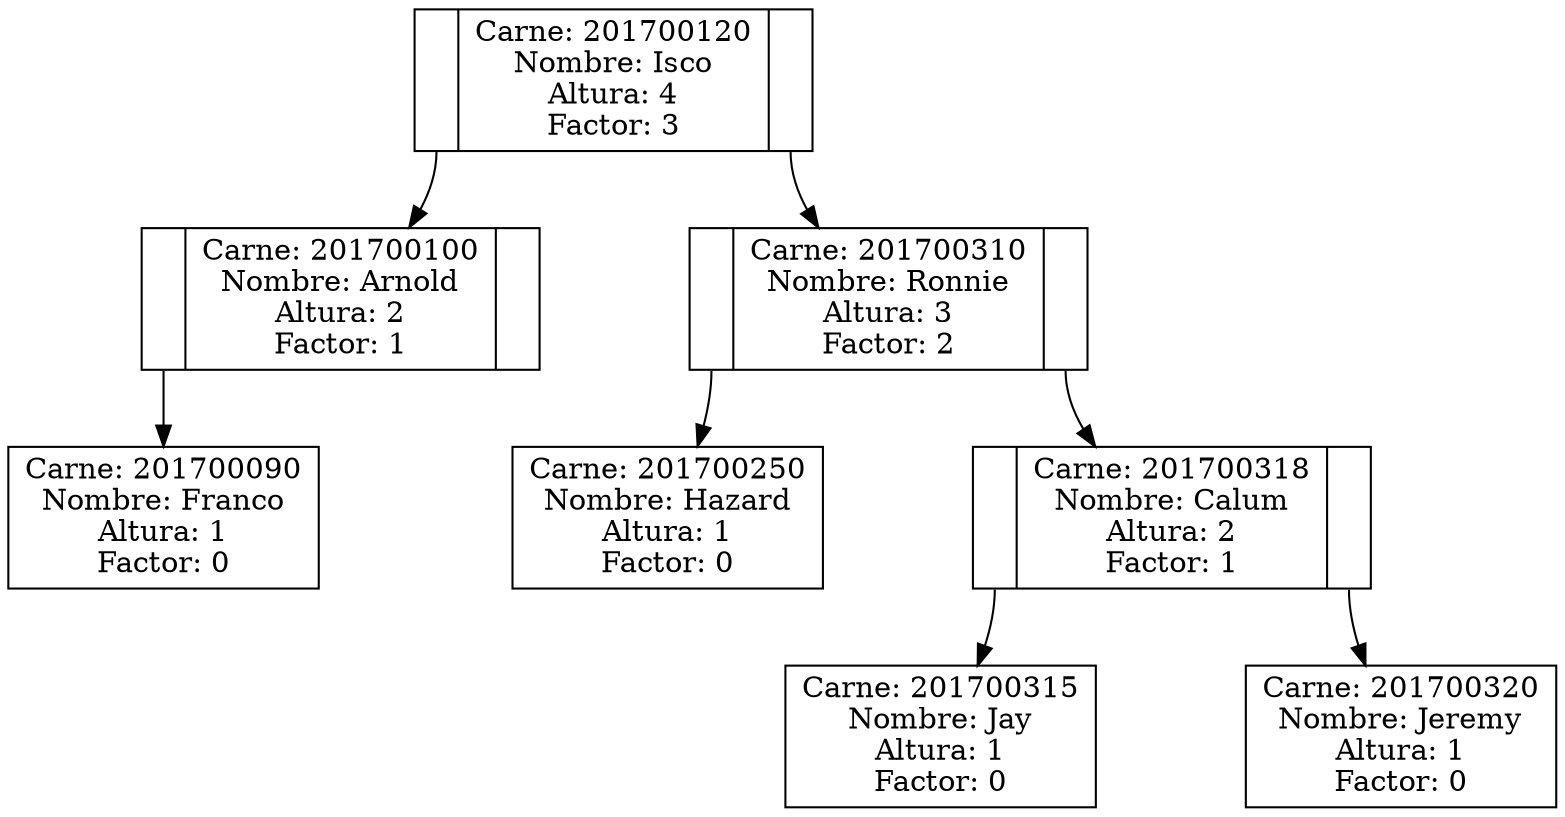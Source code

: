 digraph grafico{
node [shape = record];
graph [nodesep = 1];
rankdir=TB;
"201700120"[label= "<C0>| Carne: 201700120\nNombre: Isco\nAltura: 4\nFactor: 3|<C1>"];
"201700100"[label= "<C0>| Carne: 201700100\nNombre: Arnold\nAltura: 2\nFactor: 1|<C1>"];
"201700090"[label= "Carne: 201700090\nNombre: Franco\nAltura: 1\nFactor: 0"];
"201700100":C0->"201700090";
{rank=same; "201700090" }
"201700120":C0->"201700100";
"201700310"[label= "<C0>| Carne: 201700310\nNombre: Ronnie\nAltura: 3\nFactor: 2|<C1>"];
"201700250"[label= "Carne: 201700250\nNombre: Hazard\nAltura: 1\nFactor: 0"];
"201700310":C0->"201700250";
"201700318"[label= "<C0>| Carne: 201700318\nNombre: Calum\nAltura: 2\nFactor: 1|<C1>"];
"201700315"[label= "Carne: 201700315\nNombre: Jay\nAltura: 1\nFactor: 0"];
"201700318":C0->"201700315";
"201700320"[label= "Carne: 201700320\nNombre: Jeremy\nAltura: 1\nFactor: 0"];
"201700318":C1->"201700320";
{rank=same; "201700315" "201700320" }
"201700310":C1->"201700318";
{rank=same; "201700250" "201700318" }
"201700120":C1->"201700310";
{rank=same; "201700100" "201700310" }
}